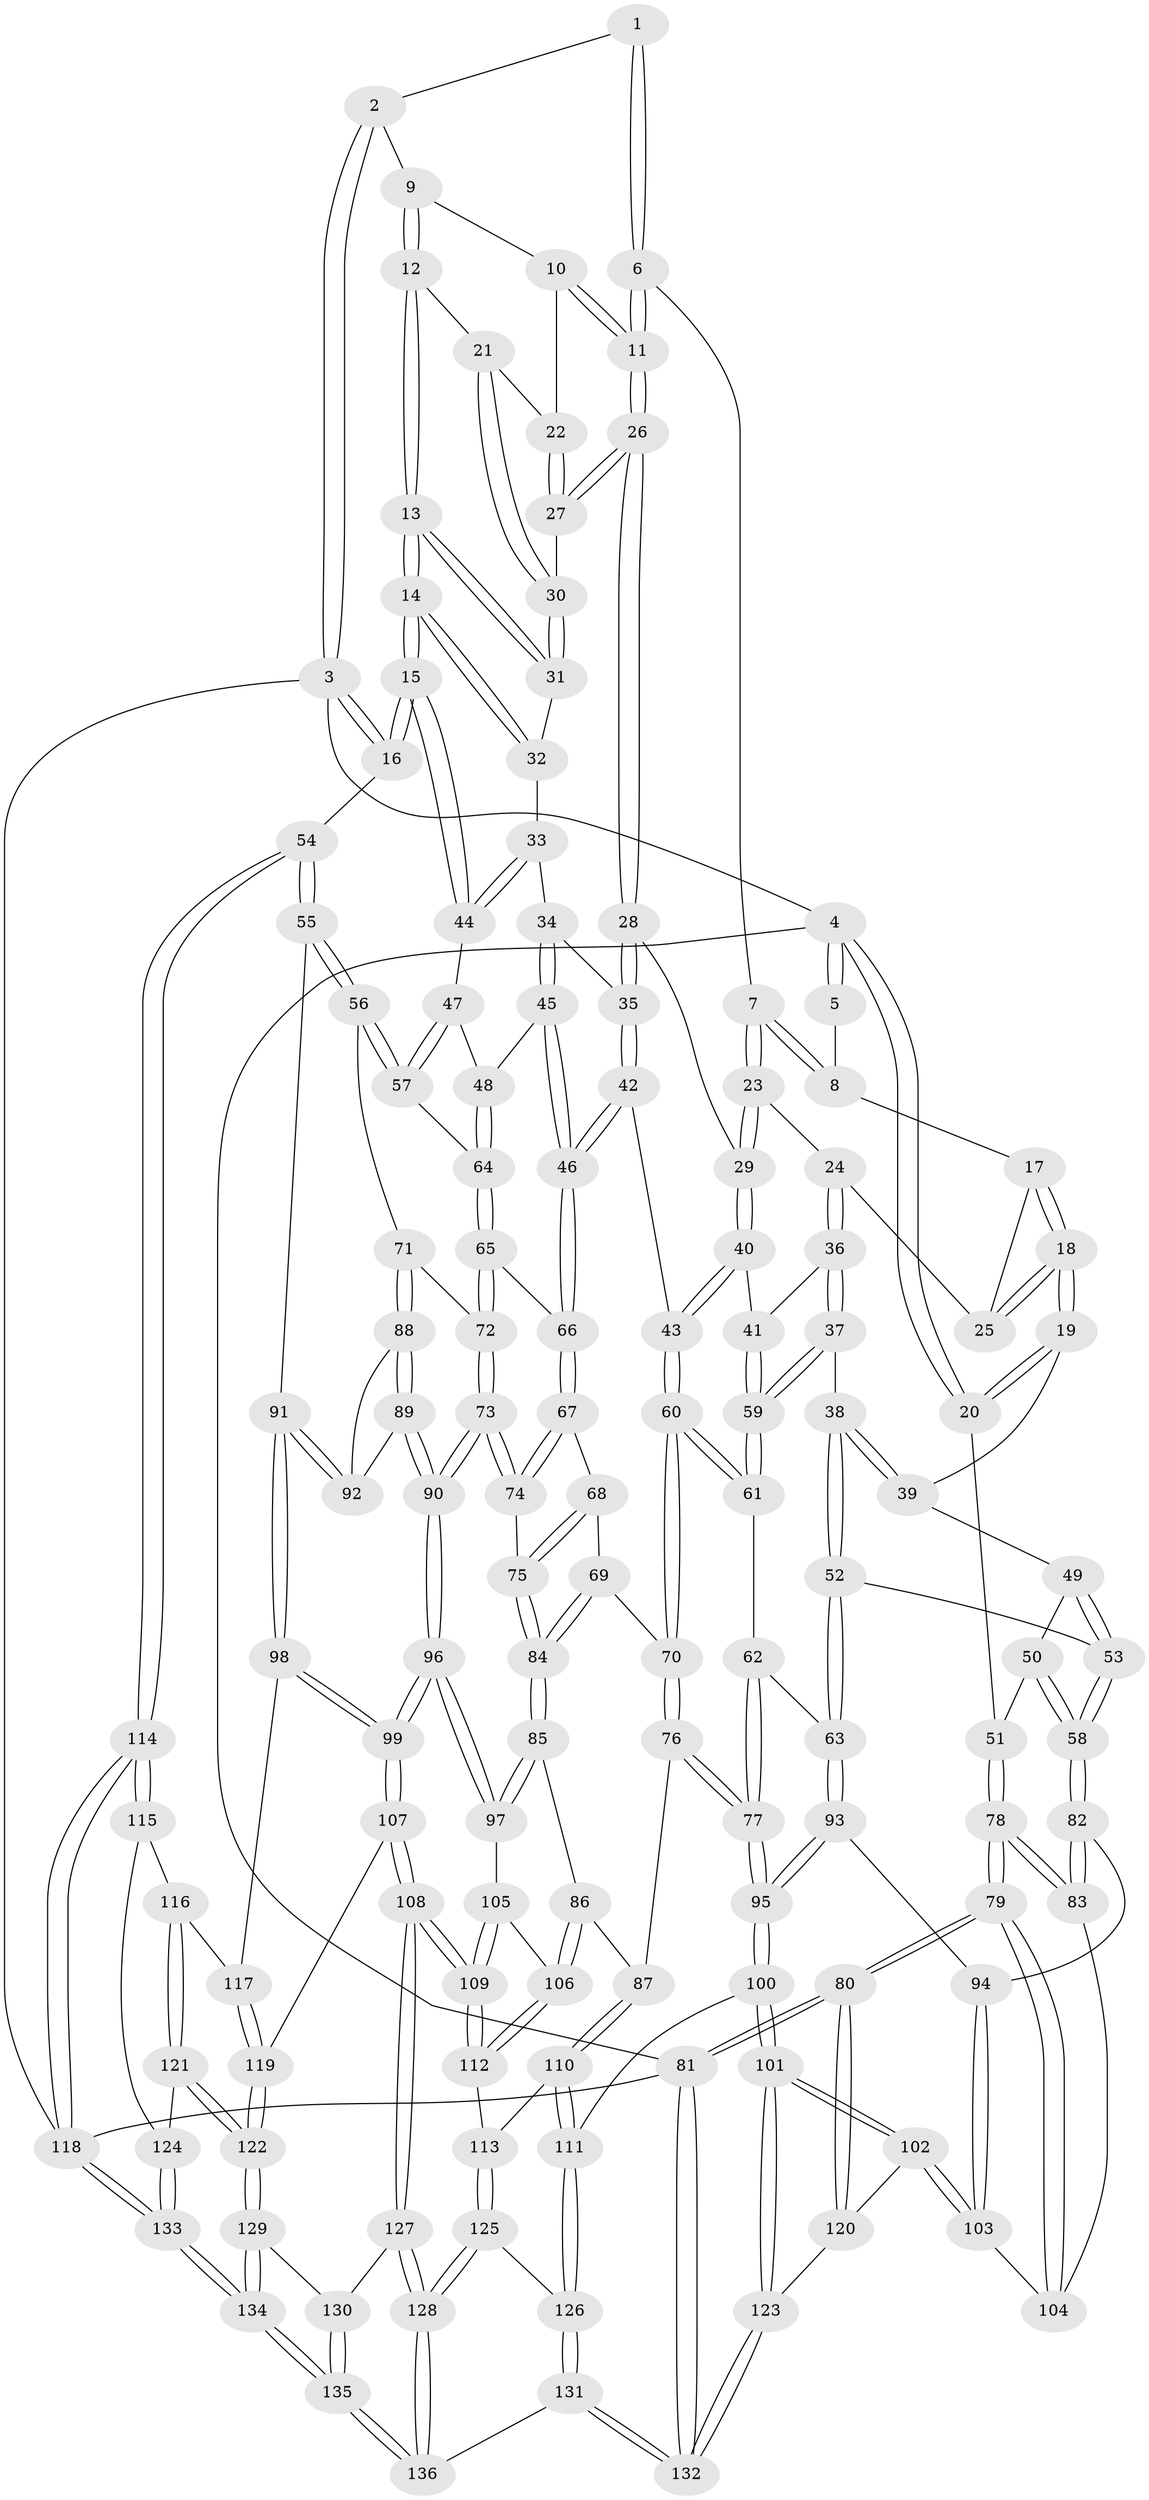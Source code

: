 // Generated by graph-tools (version 1.1) at 2025/38/03/09/25 02:38:36]
// undirected, 136 vertices, 337 edges
graph export_dot {
graph [start="1"]
  node [color=gray90,style=filled];
  1 [pos="+0.6977502068052682+0"];
  2 [pos="+0.7923215859995417+0"];
  3 [pos="+1+0"];
  4 [pos="+0+0"];
  5 [pos="+0.39435701451880734+0"];
  6 [pos="+0.5886075971159724+0.06833638593110122"];
  7 [pos="+0.4862362680497408+0.07147866619996435"];
  8 [pos="+0.41994457224910564+0"];
  9 [pos="+0.7958850094507943+0"];
  10 [pos="+0.7474139409213844+0.022252836902768004"];
  11 [pos="+0.6257536073684081+0.10576540638001967"];
  12 [pos="+0.8938603859903663+0.1402202488608773"];
  13 [pos="+1+0.29132988848366653"];
  14 [pos="+1+0.29768205682162135"];
  15 [pos="+1+0.3113075896806312"];
  16 [pos="+1+0.3368464608557095"];
  17 [pos="+0.3696775539003499+0.050720146001431224"];
  18 [pos="+0.13505340209752917+0.13410849354956556"];
  19 [pos="+0.1083847035583941+0.13042033426295987"];
  20 [pos="+0+0"];
  21 [pos="+0.861521880379451+0.14690119857649855"];
  22 [pos="+0.7367176445177137+0.11526746092247442"];
  23 [pos="+0.4789474198686274+0.17307158848592125"];
  24 [pos="+0.353472480143949+0.21012560446451864"];
  25 [pos="+0.34268382041023554+0.19985394791412134"];
  26 [pos="+0.6446614125271067+0.20623070134413016"];
  27 [pos="+0.7083792590546658+0.19077488521249608"];
  28 [pos="+0.6137847709531447+0.24318744949960588"];
  29 [pos="+0.5448949491910641+0.23282772811407462"];
  30 [pos="+0.7212846022179529+0.19467789680176786"];
  31 [pos="+0.7661597580764681+0.23955644126184314"];
  32 [pos="+0.7595903899185108+0.28744427847604037"];
  33 [pos="+0.744226723287273+0.3239496185269301"];
  34 [pos="+0.6698598090567683+0.323886412994199"];
  35 [pos="+0.6211480765071056+0.26698073982235515"];
  36 [pos="+0.3537215339397162+0.22495694215864642"];
  37 [pos="+0.2584301464265561+0.34946547337498435"];
  38 [pos="+0.2511724021852776+0.3501098375878194"];
  39 [pos="+0.16474845066854596+0.30637261788240633"];
  40 [pos="+0.45097873158854496+0.3408195517892384"];
  41 [pos="+0.42334604987547486+0.34454226656774856"];
  42 [pos="+0.5506124531697572+0.39458771068962945"];
  43 [pos="+0.5280958206939186+0.4012568888638826"];
  44 [pos="+0.7965917497908019+0.3593158882444389"];
  45 [pos="+0.6728128320899924+0.3916749675913844"];
  46 [pos="+0.6174092054670177+0.43407738301628884"];
  47 [pos="+0.7810853959961106+0.3827234262366665"];
  48 [pos="+0.6734014407404469+0.3921569736362525"];
  49 [pos="+0.14713490338759022+0.33415565815898013"];
  50 [pos="+0.07409280343119368+0.3789983074000708"];
  51 [pos="+0+0.21235358944262162"];
  52 [pos="+0.21797949082292223+0.49274022995330774"];
  53 [pos="+0.15223374503744488+0.4620680069948525"];
  54 [pos="+1+0.4514300629678367"];
  55 [pos="+1+0.4640646076414919"];
  56 [pos="+0.7651021536097972+0.4876867059752168"];
  57 [pos="+0.7539949140586654+0.464133573655944"];
  58 [pos="+0.05206652556367274+0.48654935940734484"];
  59 [pos="+0.37151121030405265+0.4105985873244738"];
  60 [pos="+0.49848359024174355+0.48925453008452136"];
  61 [pos="+0.37373842362312+0.44258704204068355"];
  62 [pos="+0.35780864662468065+0.46988713638342866"];
  63 [pos="+0.21863361584208832+0.49377690377985145"];
  64 [pos="+0.7112524327205588+0.43827662818297947"];
  65 [pos="+0.6491588931401118+0.492000362938892"];
  66 [pos="+0.6168617884114473+0.47512504913292586"];
  67 [pos="+0.5993534418498213+0.4900258742049046"];
  68 [pos="+0.5907338395446579+0.49364394940991935"];
  69 [pos="+0.5009521409516152+0.4933670353517066"];
  70 [pos="+0.5002249643291345+0.492887880523594"];
  71 [pos="+0.7582077795660164+0.5005454303266323"];
  72 [pos="+0.6748427836203347+0.5222223317646145"];
  73 [pos="+0.651276053643998+0.5948114446593479"];
  74 [pos="+0.6381386030866123+0.5924908728046377"];
  75 [pos="+0.57457578108206+0.596088013438797"];
  76 [pos="+0.3917242667402472+0.6302636557107522"];
  77 [pos="+0.3707938098585664+0.629667456556529"];
  78 [pos="+0+0.533499759699029"];
  79 [pos="+0+0.7942832266616856"];
  80 [pos="+0+0.9567142176585796"];
  81 [pos="+0+1"];
  82 [pos="+0+0.5439549724555603"];
  83 [pos="+0+0.5459912755397298"];
  84 [pos="+0.5532248526118408+0.603815097710509"];
  85 [pos="+0.5245681277658807+0.6455856192876309"];
  86 [pos="+0.5184824388043047+0.6493094266036685"];
  87 [pos="+0.4512028811398814+0.6537182181739596"];
  88 [pos="+0.7588726949428556+0.5107857213336283"];
  89 [pos="+0.7380538723594655+0.6102795972962705"];
  90 [pos="+0.7026805421413929+0.6480058181798887"];
  91 [pos="+0.9051644967934075+0.6124375365616724"];
  92 [pos="+0.8374310552713088+0.5983897223164688"];
  93 [pos="+0.21408352698383673+0.5814939384906224"];
  94 [pos="+0.1618508050880799+0.5955796251117298"];
  95 [pos="+0.3122254805917892+0.6644968473536164"];
  96 [pos="+0.7053152145824597+0.6863961340133906"];
  97 [pos="+0.6163257494886375+0.6923032076331967"];
  98 [pos="+0.8329924869988966+0.7279789696696704"];
  99 [pos="+0.725675100591505+0.7240886540462631"];
  100 [pos="+0.2737057217439355+0.7961032098994253"];
  101 [pos="+0.24219638475981806+0.8082737074617341"];
  102 [pos="+0.1090228832989548+0.7439972782523743"];
  103 [pos="+0.10876195182419375+0.7432213349693283"];
  104 [pos="+0.06643680738047182+0.6969077516646798"];
  105 [pos="+0.601867127956769+0.7138124282082207"];
  106 [pos="+0.5514655458243528+0.7644080491010317"];
  107 [pos="+0.6803955542334891+0.8228421151876645"];
  108 [pos="+0.6624860970215654+0.8389141796566396"];
  109 [pos="+0.641389602379782+0.8340042511183164"];
  110 [pos="+0.4708712977766621+0.8114708513923227"];
  111 [pos="+0.3115054800567452+0.8203561733156788"];
  112 [pos="+0.5485078932340925+0.8168685465148672"];
  113 [pos="+0.5132306050705322+0.8311750128926406"];
  114 [pos="+1+0.7332782257616915"];
  115 [pos="+0.9857243413867289+0.7969030857420962"];
  116 [pos="+0.8672289157889311+0.76808363680597"];
  117 [pos="+0.8420368152889331+0.7413541208740719"];
  118 [pos="+1+1"];
  119 [pos="+0.7847833440964823+0.8607840273883834"];
  120 [pos="+0.03460525782425225+0.7981105209141172"];
  121 [pos="+0.8516747111071161+0.8959415336270236"];
  122 [pos="+0.8379191859790964+0.9037933284390914"];
  123 [pos="+0.1587655183470154+0.9539184017098911"];
  124 [pos="+0.9092728818679963+0.9009628433168748"];
  125 [pos="+0.5096591774588812+0.8517958082457328"];
  126 [pos="+0.4047335450371681+1"];
  127 [pos="+0.6654326047052624+0.8848093578175797"];
  128 [pos="+0.6018775225884371+1"];
  129 [pos="+0.8290162516446358+0.9226037951549926"];
  130 [pos="+0.7467524434928711+0.9370446672235548"];
  131 [pos="+0.41795715712542864+1"];
  132 [pos="+0+1"];
  133 [pos="+1+1"];
  134 [pos="+0.8569667416301125+1"];
  135 [pos="+0.7257091211676432+1"];
  136 [pos="+0.5811535273665185+1"];
  1 -- 2;
  1 -- 6;
  1 -- 6;
  2 -- 3;
  2 -- 3;
  2 -- 9;
  3 -- 4;
  3 -- 16;
  3 -- 16;
  3 -- 118;
  4 -- 5;
  4 -- 5;
  4 -- 20;
  4 -- 20;
  4 -- 81;
  5 -- 8;
  6 -- 7;
  6 -- 11;
  6 -- 11;
  7 -- 8;
  7 -- 8;
  7 -- 23;
  7 -- 23;
  8 -- 17;
  9 -- 10;
  9 -- 12;
  9 -- 12;
  10 -- 11;
  10 -- 11;
  10 -- 22;
  11 -- 26;
  11 -- 26;
  12 -- 13;
  12 -- 13;
  12 -- 21;
  13 -- 14;
  13 -- 14;
  13 -- 31;
  13 -- 31;
  14 -- 15;
  14 -- 15;
  14 -- 32;
  14 -- 32;
  15 -- 16;
  15 -- 16;
  15 -- 44;
  15 -- 44;
  16 -- 54;
  17 -- 18;
  17 -- 18;
  17 -- 25;
  18 -- 19;
  18 -- 19;
  18 -- 25;
  18 -- 25;
  19 -- 20;
  19 -- 20;
  19 -- 39;
  20 -- 51;
  21 -- 22;
  21 -- 30;
  21 -- 30;
  22 -- 27;
  22 -- 27;
  23 -- 24;
  23 -- 29;
  23 -- 29;
  24 -- 25;
  24 -- 36;
  24 -- 36;
  26 -- 27;
  26 -- 27;
  26 -- 28;
  26 -- 28;
  27 -- 30;
  28 -- 29;
  28 -- 35;
  28 -- 35;
  29 -- 40;
  29 -- 40;
  30 -- 31;
  30 -- 31;
  31 -- 32;
  32 -- 33;
  33 -- 34;
  33 -- 44;
  33 -- 44;
  34 -- 35;
  34 -- 45;
  34 -- 45;
  35 -- 42;
  35 -- 42;
  36 -- 37;
  36 -- 37;
  36 -- 41;
  37 -- 38;
  37 -- 59;
  37 -- 59;
  38 -- 39;
  38 -- 39;
  38 -- 52;
  38 -- 52;
  39 -- 49;
  40 -- 41;
  40 -- 43;
  40 -- 43;
  41 -- 59;
  41 -- 59;
  42 -- 43;
  42 -- 46;
  42 -- 46;
  43 -- 60;
  43 -- 60;
  44 -- 47;
  45 -- 46;
  45 -- 46;
  45 -- 48;
  46 -- 66;
  46 -- 66;
  47 -- 48;
  47 -- 57;
  47 -- 57;
  48 -- 64;
  48 -- 64;
  49 -- 50;
  49 -- 53;
  49 -- 53;
  50 -- 51;
  50 -- 58;
  50 -- 58;
  51 -- 78;
  51 -- 78;
  52 -- 53;
  52 -- 63;
  52 -- 63;
  53 -- 58;
  53 -- 58;
  54 -- 55;
  54 -- 55;
  54 -- 114;
  54 -- 114;
  55 -- 56;
  55 -- 56;
  55 -- 91;
  56 -- 57;
  56 -- 57;
  56 -- 71;
  57 -- 64;
  58 -- 82;
  58 -- 82;
  59 -- 61;
  59 -- 61;
  60 -- 61;
  60 -- 61;
  60 -- 70;
  60 -- 70;
  61 -- 62;
  62 -- 63;
  62 -- 77;
  62 -- 77;
  63 -- 93;
  63 -- 93;
  64 -- 65;
  64 -- 65;
  65 -- 66;
  65 -- 72;
  65 -- 72;
  66 -- 67;
  66 -- 67;
  67 -- 68;
  67 -- 74;
  67 -- 74;
  68 -- 69;
  68 -- 75;
  68 -- 75;
  69 -- 70;
  69 -- 84;
  69 -- 84;
  70 -- 76;
  70 -- 76;
  71 -- 72;
  71 -- 88;
  71 -- 88;
  72 -- 73;
  72 -- 73;
  73 -- 74;
  73 -- 74;
  73 -- 90;
  73 -- 90;
  74 -- 75;
  75 -- 84;
  75 -- 84;
  76 -- 77;
  76 -- 77;
  76 -- 87;
  77 -- 95;
  77 -- 95;
  78 -- 79;
  78 -- 79;
  78 -- 83;
  78 -- 83;
  79 -- 80;
  79 -- 80;
  79 -- 104;
  79 -- 104;
  80 -- 81;
  80 -- 81;
  80 -- 120;
  80 -- 120;
  81 -- 132;
  81 -- 132;
  81 -- 118;
  82 -- 83;
  82 -- 83;
  82 -- 94;
  83 -- 104;
  84 -- 85;
  84 -- 85;
  85 -- 86;
  85 -- 97;
  85 -- 97;
  86 -- 87;
  86 -- 106;
  86 -- 106;
  87 -- 110;
  87 -- 110;
  88 -- 89;
  88 -- 89;
  88 -- 92;
  89 -- 90;
  89 -- 90;
  89 -- 92;
  90 -- 96;
  90 -- 96;
  91 -- 92;
  91 -- 92;
  91 -- 98;
  91 -- 98;
  93 -- 94;
  93 -- 95;
  93 -- 95;
  94 -- 103;
  94 -- 103;
  95 -- 100;
  95 -- 100;
  96 -- 97;
  96 -- 97;
  96 -- 99;
  96 -- 99;
  97 -- 105;
  98 -- 99;
  98 -- 99;
  98 -- 117;
  99 -- 107;
  99 -- 107;
  100 -- 101;
  100 -- 101;
  100 -- 111;
  101 -- 102;
  101 -- 102;
  101 -- 123;
  101 -- 123;
  102 -- 103;
  102 -- 103;
  102 -- 120;
  103 -- 104;
  105 -- 106;
  105 -- 109;
  105 -- 109;
  106 -- 112;
  106 -- 112;
  107 -- 108;
  107 -- 108;
  107 -- 119;
  108 -- 109;
  108 -- 109;
  108 -- 127;
  108 -- 127;
  109 -- 112;
  109 -- 112;
  110 -- 111;
  110 -- 111;
  110 -- 113;
  111 -- 126;
  111 -- 126;
  112 -- 113;
  113 -- 125;
  113 -- 125;
  114 -- 115;
  114 -- 115;
  114 -- 118;
  114 -- 118;
  115 -- 116;
  115 -- 124;
  116 -- 117;
  116 -- 121;
  116 -- 121;
  117 -- 119;
  117 -- 119;
  118 -- 133;
  118 -- 133;
  119 -- 122;
  119 -- 122;
  120 -- 123;
  121 -- 122;
  121 -- 122;
  121 -- 124;
  122 -- 129;
  122 -- 129;
  123 -- 132;
  123 -- 132;
  124 -- 133;
  124 -- 133;
  125 -- 126;
  125 -- 128;
  125 -- 128;
  126 -- 131;
  126 -- 131;
  127 -- 128;
  127 -- 128;
  127 -- 130;
  128 -- 136;
  128 -- 136;
  129 -- 130;
  129 -- 134;
  129 -- 134;
  130 -- 135;
  130 -- 135;
  131 -- 132;
  131 -- 132;
  131 -- 136;
  133 -- 134;
  133 -- 134;
  134 -- 135;
  134 -- 135;
  135 -- 136;
  135 -- 136;
}
